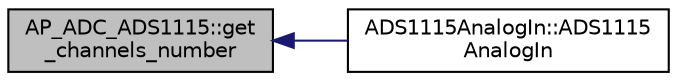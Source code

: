 digraph "AP_ADC_ADS1115::get_channels_number"
{
 // INTERACTIVE_SVG=YES
  edge [fontname="Helvetica",fontsize="10",labelfontname="Helvetica",labelfontsize="10"];
  node [fontname="Helvetica",fontsize="10",shape=record];
  rankdir="LR";
  Node1 [label="AP_ADC_ADS1115::get\l_channels_number",height=0.2,width=0.4,color="black", fillcolor="grey75", style="filled", fontcolor="black"];
  Node1 -> Node2 [dir="back",color="midnightblue",fontsize="10",style="solid",fontname="Helvetica"];
  Node2 [label="ADS1115AnalogIn::ADS1115\lAnalogIn",height=0.2,width=0.4,color="black", fillcolor="white", style="filled",URL="$classADS1115AnalogIn.html#a3f1f2206b0b22932ed1f0995c38f57d4"];
}
